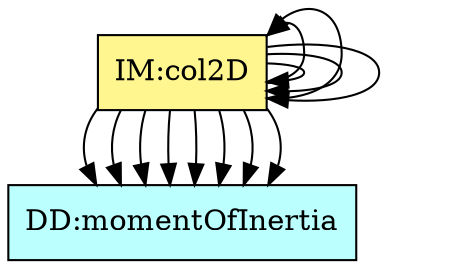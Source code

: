 digraph refvsref {
	theory:gravitationalAccel -> theory:force;
	theory:accj -> dataDefn:p_CM;
	theory:accj -> dataDefn:linearDisplacement;
	theory:accj -> dataDefn:linearVelocity;
	theory:accj -> dataDefn:linearAcceleration;
	theory:accj -> theory:newtonSL;
	theory:accj -> theory:gravitationalAccel;
	theory:angAccj -> dataDefn:angularDisplacement;
	theory:angAccj -> dataDefn:angularVelocity;
	theory:angAccj -> dataDefn:angularAcceleration;
	theory:angAccj -> theory:newtonSLR;
	theory:col2DIM -> dataDefn:p_CM;
	theory:col2DIM -> theory:impulseS;


	dataDefn:p_CM	[shape=box, color=black, style=filled, fillcolor=paleturquoise1, label="DD:ctrOfMass"];
	dataDefn:linearDisplacement	[shape=box, color=black, style=filled, fillcolor=paleturquoise1, label="DD:linDisp"];
	dataDefn:linearVelocity	[shape=box, color=black, style=filled, fillcolor=paleturquoise1, label="DD:linVel"];
	dataDefn:linearAcceleration	[shape=box, color=black, style=filled, fillcolor=paleturquoise1, label="DD:linAcc"];
	dataDefn:angularDisplacement	[shape=box, color=black, style=filled, fillcolor=paleturquoise1, label="DD:angDisp"];
	dataDefn:angularVelocity	[shape=box, color=black, style=filled, fillcolor=paleturquoise1, label="DD:angVel"];
	dataDefn:angularAcceleration	[shape=box, color=black, style=filled, fillcolor=paleturquoise1, label="DD:angAccel"];
	dataDefn:velocityB	[shape=box, color=black, style=filled, fillcolor=paleturquoise1, label="DD:chaslesThm"];
	dataDefn:torque	[shape=box, color=black, style=filled, fillcolor=paleturquoise1, label="DD:torque"];
	dataDefn:kEnergy	[shape=box, color=black, style=filled, fillcolor=paleturquoise1, label="DD:kEnergy"];
	dataDefn:restitutionCoef	[shape=box, color=black, style=filled, fillcolor=paleturquoise1, label="DD:coeffRestitution"];
	dataDefn:v_iAB	[shape=box, color=black, style=filled, fillcolor=paleturquoise1, label="DD:reVeInColl"];
	dataDefn:impulseV	[shape=box, color=black, style=filled, fillcolor=paleturquoise1, label="DD:impulseV"];
	dataDefn:potEnergy	[shape=box, color=black, style=filled, fillcolor=paleturquoise1, label="DD:potEnergy"];
	dataDefn:momentOfInertia	[shape=box, color=black, style=filled, fillcolor=paleturquoise1, label="DD:momentOfInertia"];

	subgraph DD {
	rank="same"
	{dataDefn:p_CM, dataDefn:linearDisplacement, dataDefn:linearVelocity, dataDefn:linearAcceleration, dataDefn:angularDisplacement, dataDefn:angularVelocity, dataDefn:angularAcceleration, dataDefn:velocityB, dataDefn:torque, dataDefn:kEnergy, dataDefn:restitutionCoef, dataDefn:v_iAB, dataDefn:impulseV, dataDefn:potEnergy, dataDefn:momentOfInertia}
	}

	theory:newtonSL	[shape=box, color=black, style=filled, fillcolor=pink, label="TM:NewtonSecLawMot"];
	theory:force1	[shape=box, color=black, style=filled, fillcolor=pink, label="TM:NewtonThirdLawMot"];
	theory:force	[shape=box, color=black, style=filled, fillcolor=pink, label="TM:UniversalGravLaw"];
	theory:newtonSLR	[shape=box, color=black, style=filled, fillcolor=pink, label="TM:NewtonSecLawRotMot"];

	subgraph TM {
	rank="same"
	{theory:newtonSL, theory:force1, theory:force, theory:newtonSLR}
	}

	theory:gravitationalAccel	[shape=box, color=black, style=filled, fillcolor=palegreen, label="GD:accelGravity"];
	theory:impulseS	[shape=box, color=black, style=filled, fillcolor=palegreen, label="GD:impulse"];

	subgraph GD {
	rank="same"
	{theory:gravitationalAccel, theory:impulseS}
	}

	theory:accj	[shape=box, color=black, style=filled, fillcolor=khaki1, label="IM:transMot"];
	theory:angAccj	[shape=box, color=black, style=filled, fillcolor=khaki1, label="IM:rotMot"];
	theory:col2DIM	[shape=box, color=black, style=filled, fillcolor=khaki1, label="IM:col2D"];

	subgraph IM {
	rank="same"
	{theory:accj, theory:angAccj, theory:col2DIM}
	}

}

